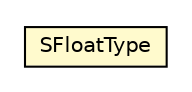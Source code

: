 #!/usr/local/bin/dot
#
# Class diagram 
# Generated by UMLGraph version R5_6-24-gf6e263 (http://www.umlgraph.org/)
#

digraph G {
	edge [fontname="Helvetica",fontsize=10,labelfontname="Helvetica",labelfontsize=10];
	node [fontname="Helvetica",fontsize=10,shape=plaintext];
	nodesep=0.25;
	ranksep=0.5;
	// org.universAAL.lddi.lib.ieeex73std.x73.p20601.mdnf.SFloatType
	c6905068 [label=<<table title="org.universAAL.lddi.lib.ieeex73std.x73.p20601.mdnf.SFloatType" border="0" cellborder="1" cellspacing="0" cellpadding="2" port="p" bgcolor="lemonChiffon" href="./SFloatType.html">
		<tr><td><table border="0" cellspacing="0" cellpadding="1">
<tr><td align="center" balign="center"> SFloatType </td></tr>
		</table></td></tr>
		</table>>, URL="./SFloatType.html", fontname="Helvetica", fontcolor="black", fontsize=10.0];
}

